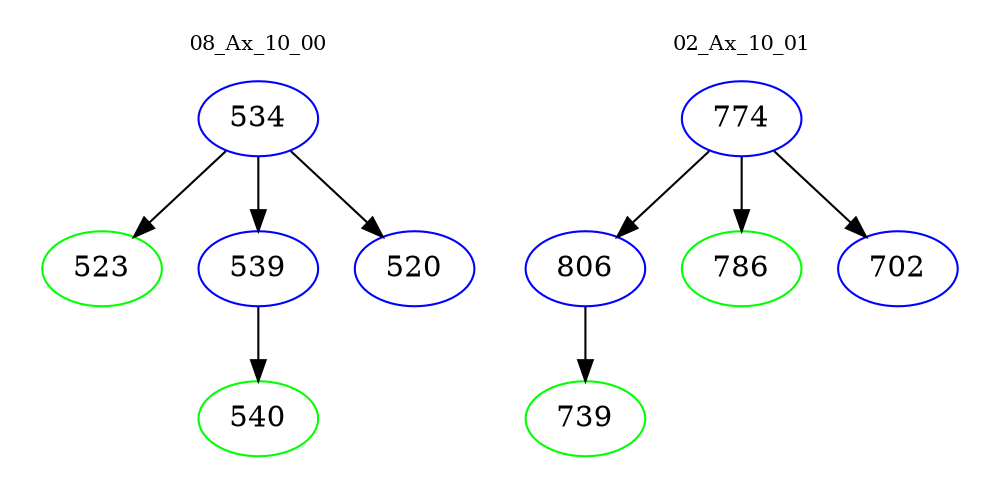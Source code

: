 digraph{
subgraph cluster_0 {
color = white
label = "08_Ax_10_00";
fontsize=10;
T0_534 [label="534", color="blue"]
T0_534 -> T0_523 [color="black"]
T0_523 [label="523", color="green"]
T0_534 -> T0_539 [color="black"]
T0_539 [label="539", color="blue"]
T0_539 -> T0_540 [color="black"]
T0_540 [label="540", color="green"]
T0_534 -> T0_520 [color="black"]
T0_520 [label="520", color="blue"]
}
subgraph cluster_1 {
color = white
label = "02_Ax_10_01";
fontsize=10;
T1_774 [label="774", color="blue"]
T1_774 -> T1_806 [color="black"]
T1_806 [label="806", color="blue"]
T1_806 -> T1_739 [color="black"]
T1_739 [label="739", color="green"]
T1_774 -> T1_786 [color="black"]
T1_786 [label="786", color="green"]
T1_774 -> T1_702 [color="black"]
T1_702 [label="702", color="blue"]
}
}
